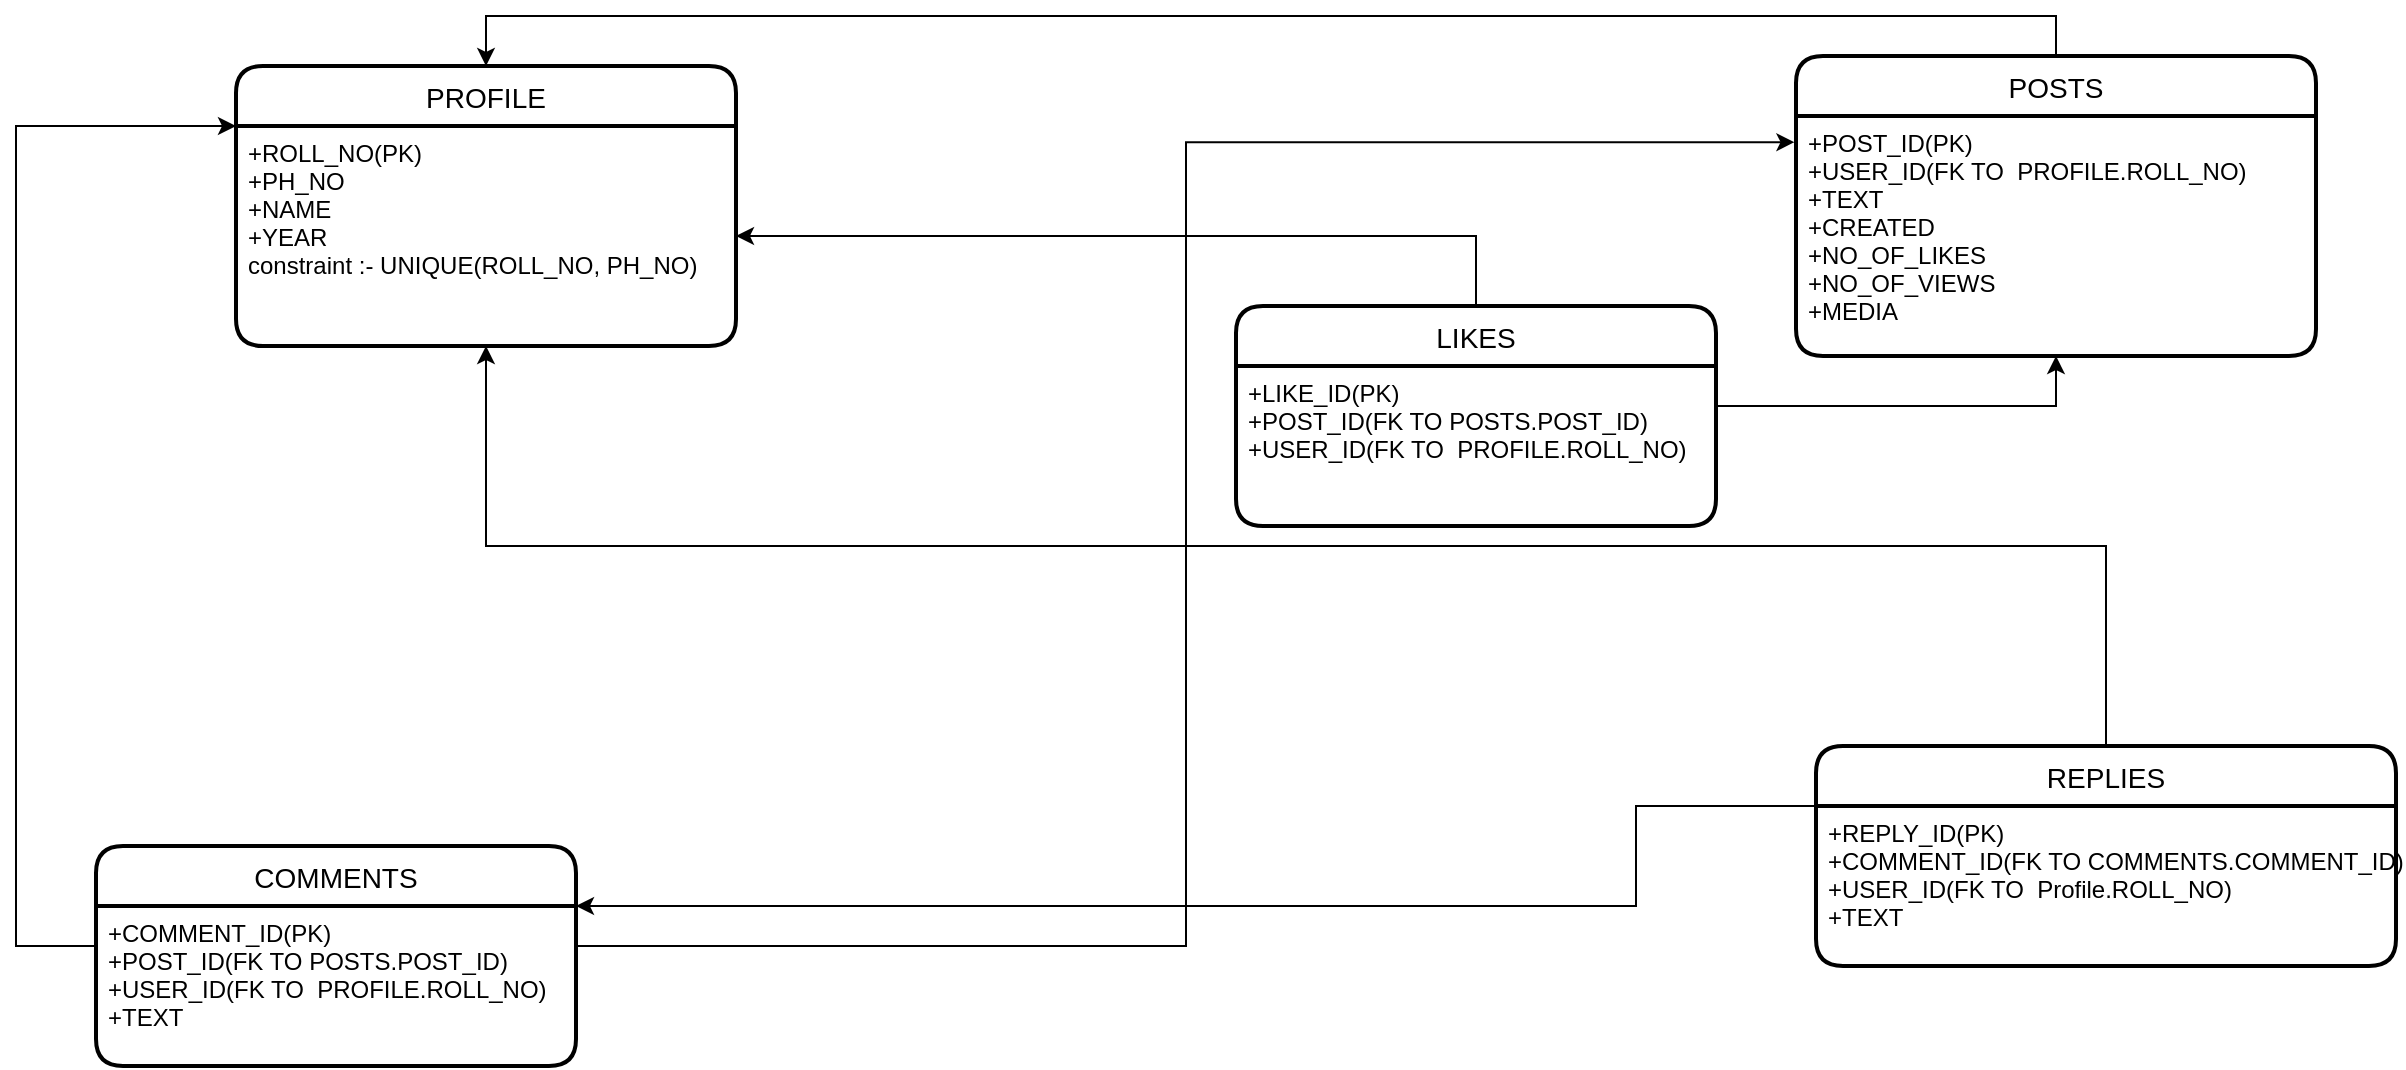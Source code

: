 <mxfile version="20.2.5" type="github">
  <diagram id="v6MhGzl9Ut_vb9ysP9-F" name="Page-1">
    <mxGraphModel dx="1338" dy="758" grid="1" gridSize="10" guides="1" tooltips="1" connect="1" arrows="1" fold="1" page="1" pageScale="1" pageWidth="827" pageHeight="1169" math="0" shadow="0">
      <root>
        <mxCell id="0" />
        <mxCell id="1" parent="0" />
        <mxCell id="1lAsEYCgAlX6sePm31HV-1" value="PROFILE" style="swimlane;childLayout=stackLayout;horizontal=1;startSize=30;horizontalStack=0;rounded=1;fontSize=14;fontStyle=0;strokeWidth=2;resizeParent=0;resizeLast=1;shadow=0;dashed=0;align=center;" vertex="1" parent="1">
          <mxGeometry x="180" y="60" width="250" height="140" as="geometry">
            <mxRectangle x="70" y="260" width="80" height="30" as="alternateBounds" />
          </mxGeometry>
        </mxCell>
        <mxCell id="1lAsEYCgAlX6sePm31HV-2" value="+ROLL_NO(PK)&#xa;+PH_NO&#xa;+NAME&#xa;+YEAR&#xa;constraint :- UNIQUE(ROLL_NO, PH_NO)" style="align=left;strokeColor=none;fillColor=none;spacingLeft=4;fontSize=12;verticalAlign=top;resizable=0;rotatable=0;part=1;" vertex="1" parent="1lAsEYCgAlX6sePm31HV-1">
          <mxGeometry y="30" width="250" height="110" as="geometry" />
        </mxCell>
        <mxCell id="1lAsEYCgAlX6sePm31HV-76" style="edgeStyle=orthogonalEdgeStyle;rounded=0;orthogonalLoop=1;jettySize=auto;html=1;exitX=0.5;exitY=0;exitDx=0;exitDy=0;entryX=0.5;entryY=0;entryDx=0;entryDy=0;" edge="1" parent="1" source="1lAsEYCgAlX6sePm31HV-6" target="1lAsEYCgAlX6sePm31HV-1">
          <mxGeometry relative="1" as="geometry" />
        </mxCell>
        <mxCell id="1lAsEYCgAlX6sePm31HV-6" value="POSTS" style="swimlane;childLayout=stackLayout;horizontal=1;startSize=30;horizontalStack=0;rounded=1;fontSize=14;fontStyle=0;strokeWidth=2;resizeParent=0;resizeLast=1;shadow=0;dashed=0;align=center;" vertex="1" parent="1">
          <mxGeometry x="960" y="55" width="260" height="150" as="geometry" />
        </mxCell>
        <mxCell id="1lAsEYCgAlX6sePm31HV-7" value="+POST_ID(PK)&#xa;+USER_ID(FK TO  PROFILE.ROLL_NO)&#xa;+TEXT&#xa;+CREATED&#xa;+NO_OF_LIKES&#xa;+NO_OF_VIEWS&#xa;+MEDIA" style="align=left;strokeColor=none;fillColor=none;spacingLeft=4;fontSize=12;verticalAlign=top;resizable=0;rotatable=0;part=1;" vertex="1" parent="1lAsEYCgAlX6sePm31HV-6">
          <mxGeometry y="30" width="260" height="120" as="geometry" />
        </mxCell>
        <mxCell id="1lAsEYCgAlX6sePm31HV-11" value="COMMENTS" style="swimlane;childLayout=stackLayout;horizontal=1;startSize=30;horizontalStack=0;rounded=1;fontSize=14;fontStyle=0;strokeWidth=2;resizeParent=0;resizeLast=1;shadow=0;dashed=0;align=center;" vertex="1" parent="1">
          <mxGeometry x="110" y="450" width="240" height="110" as="geometry" />
        </mxCell>
        <mxCell id="1lAsEYCgAlX6sePm31HV-12" value="+COMMENT_ID(PK)&#xa;+POST_ID(FK TO POSTS.POST_ID)&#xa;+USER_ID(FK TO  PROFILE.ROLL_NO)&#xa;+TEXT" style="align=left;strokeColor=none;fillColor=none;spacingLeft=4;fontSize=12;verticalAlign=top;resizable=0;rotatable=0;part=1;" vertex="1" parent="1lAsEYCgAlX6sePm31HV-11">
          <mxGeometry y="30" width="240" height="80" as="geometry" />
        </mxCell>
        <mxCell id="1lAsEYCgAlX6sePm31HV-14" style="edgeStyle=orthogonalEdgeStyle;rounded=0;orthogonalLoop=1;jettySize=auto;html=1;exitX=0;exitY=0.25;exitDx=0;exitDy=0;entryX=0;entryY=0;entryDx=0;entryDy=0;" edge="1" parent="1" source="1lAsEYCgAlX6sePm31HV-12" target="1lAsEYCgAlX6sePm31HV-2">
          <mxGeometry relative="1" as="geometry">
            <Array as="points">
              <mxPoint x="70" y="500" />
              <mxPoint x="70" y="90" />
            </Array>
          </mxGeometry>
        </mxCell>
        <mxCell id="1lAsEYCgAlX6sePm31HV-75" style="edgeStyle=orthogonalEdgeStyle;rounded=0;orthogonalLoop=1;jettySize=auto;html=1;exitX=0.5;exitY=0;exitDx=0;exitDy=0;entryX=0.5;entryY=1;entryDx=0;entryDy=0;" edge="1" parent="1" source="1lAsEYCgAlX6sePm31HV-67" target="1lAsEYCgAlX6sePm31HV-2">
          <mxGeometry relative="1" as="geometry" />
        </mxCell>
        <mxCell id="1lAsEYCgAlX6sePm31HV-67" value="REPLIES" style="swimlane;childLayout=stackLayout;horizontal=1;startSize=30;horizontalStack=0;rounded=1;fontSize=14;fontStyle=0;strokeWidth=2;resizeParent=0;resizeLast=1;shadow=0;dashed=0;align=center;" vertex="1" parent="1">
          <mxGeometry x="970" y="400" width="290" height="110" as="geometry" />
        </mxCell>
        <mxCell id="1lAsEYCgAlX6sePm31HV-68" value="+REPLY_ID(PK)&#xa;+COMMENT_ID(FK TO COMMENTS.COMMENT_ID)&#xa;+USER_ID(FK TO  Profile.ROLL_NO)&#xa;+TEXT" style="align=left;strokeColor=none;fillColor=none;spacingLeft=4;fontSize=12;verticalAlign=top;resizable=0;rotatable=0;part=1;" vertex="1" parent="1lAsEYCgAlX6sePm31HV-67">
          <mxGeometry y="30" width="290" height="80" as="geometry" />
        </mxCell>
        <mxCell id="1lAsEYCgAlX6sePm31HV-71" style="edgeStyle=orthogonalEdgeStyle;rounded=0;orthogonalLoop=1;jettySize=auto;html=1;exitX=0;exitY=0;exitDx=0;exitDy=0;entryX=1;entryY=0;entryDx=0;entryDy=0;" edge="1" parent="1" source="1lAsEYCgAlX6sePm31HV-68" target="1lAsEYCgAlX6sePm31HV-12">
          <mxGeometry relative="1" as="geometry">
            <Array as="points">
              <mxPoint x="880" y="480" />
            </Array>
          </mxGeometry>
        </mxCell>
        <mxCell id="1lAsEYCgAlX6sePm31HV-73" style="edgeStyle=orthogonalEdgeStyle;rounded=0;orthogonalLoop=1;jettySize=auto;html=1;exitX=1;exitY=0.25;exitDx=0;exitDy=0;entryX=-0.003;entryY=0.109;entryDx=0;entryDy=0;entryPerimeter=0;" edge="1" parent="1" source="1lAsEYCgAlX6sePm31HV-12" target="1lAsEYCgAlX6sePm31HV-7">
          <mxGeometry relative="1" as="geometry" />
        </mxCell>
        <mxCell id="1lAsEYCgAlX6sePm31HV-80" style="edgeStyle=orthogonalEdgeStyle;rounded=0;orthogonalLoop=1;jettySize=auto;html=1;exitX=0.5;exitY=0;exitDx=0;exitDy=0;" edge="1" parent="1" source="1lAsEYCgAlX6sePm31HV-77" target="1lAsEYCgAlX6sePm31HV-2">
          <mxGeometry relative="1" as="geometry" />
        </mxCell>
        <mxCell id="1lAsEYCgAlX6sePm31HV-77" value="LIKES" style="swimlane;childLayout=stackLayout;horizontal=1;startSize=30;horizontalStack=0;rounded=1;fontSize=14;fontStyle=0;strokeWidth=2;resizeParent=0;resizeLast=1;shadow=0;dashed=0;align=center;" vertex="1" parent="1">
          <mxGeometry x="680" y="180" width="240" height="110" as="geometry" />
        </mxCell>
        <mxCell id="1lAsEYCgAlX6sePm31HV-78" value="+LIKE_ID(PK)&#xa;+POST_ID(FK TO POSTS.POST_ID)&#xa;+USER_ID(FK TO  PROFILE.ROLL_NO)" style="align=left;strokeColor=none;fillColor=none;spacingLeft=4;fontSize=12;verticalAlign=top;resizable=0;rotatable=0;part=1;" vertex="1" parent="1lAsEYCgAlX6sePm31HV-77">
          <mxGeometry y="30" width="240" height="80" as="geometry" />
        </mxCell>
        <mxCell id="1lAsEYCgAlX6sePm31HV-79" style="edgeStyle=orthogonalEdgeStyle;rounded=0;orthogonalLoop=1;jettySize=auto;html=1;exitX=1;exitY=0.25;exitDx=0;exitDy=0;entryX=0.5;entryY=1;entryDx=0;entryDy=0;" edge="1" parent="1" source="1lAsEYCgAlX6sePm31HV-78" target="1lAsEYCgAlX6sePm31HV-7">
          <mxGeometry relative="1" as="geometry" />
        </mxCell>
      </root>
    </mxGraphModel>
  </diagram>
</mxfile>
